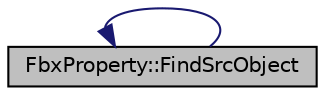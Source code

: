 digraph "FbxProperty::FindSrcObject"
{
  edge [fontname="Helvetica",fontsize="10",labelfontname="Helvetica",labelfontsize="10"];
  node [fontname="Helvetica",fontsize="10",shape=record];
  rankdir="LR";
  Node120 [label="FbxProperty::FindSrcObject",height=0.2,width=0.4,color="black", fillcolor="grey75", style="filled", fontcolor="black"];
  Node120 -> Node120 [dir="back",color="midnightblue",fontsize="10",style="solid",fontname="Helvetica"];
}
